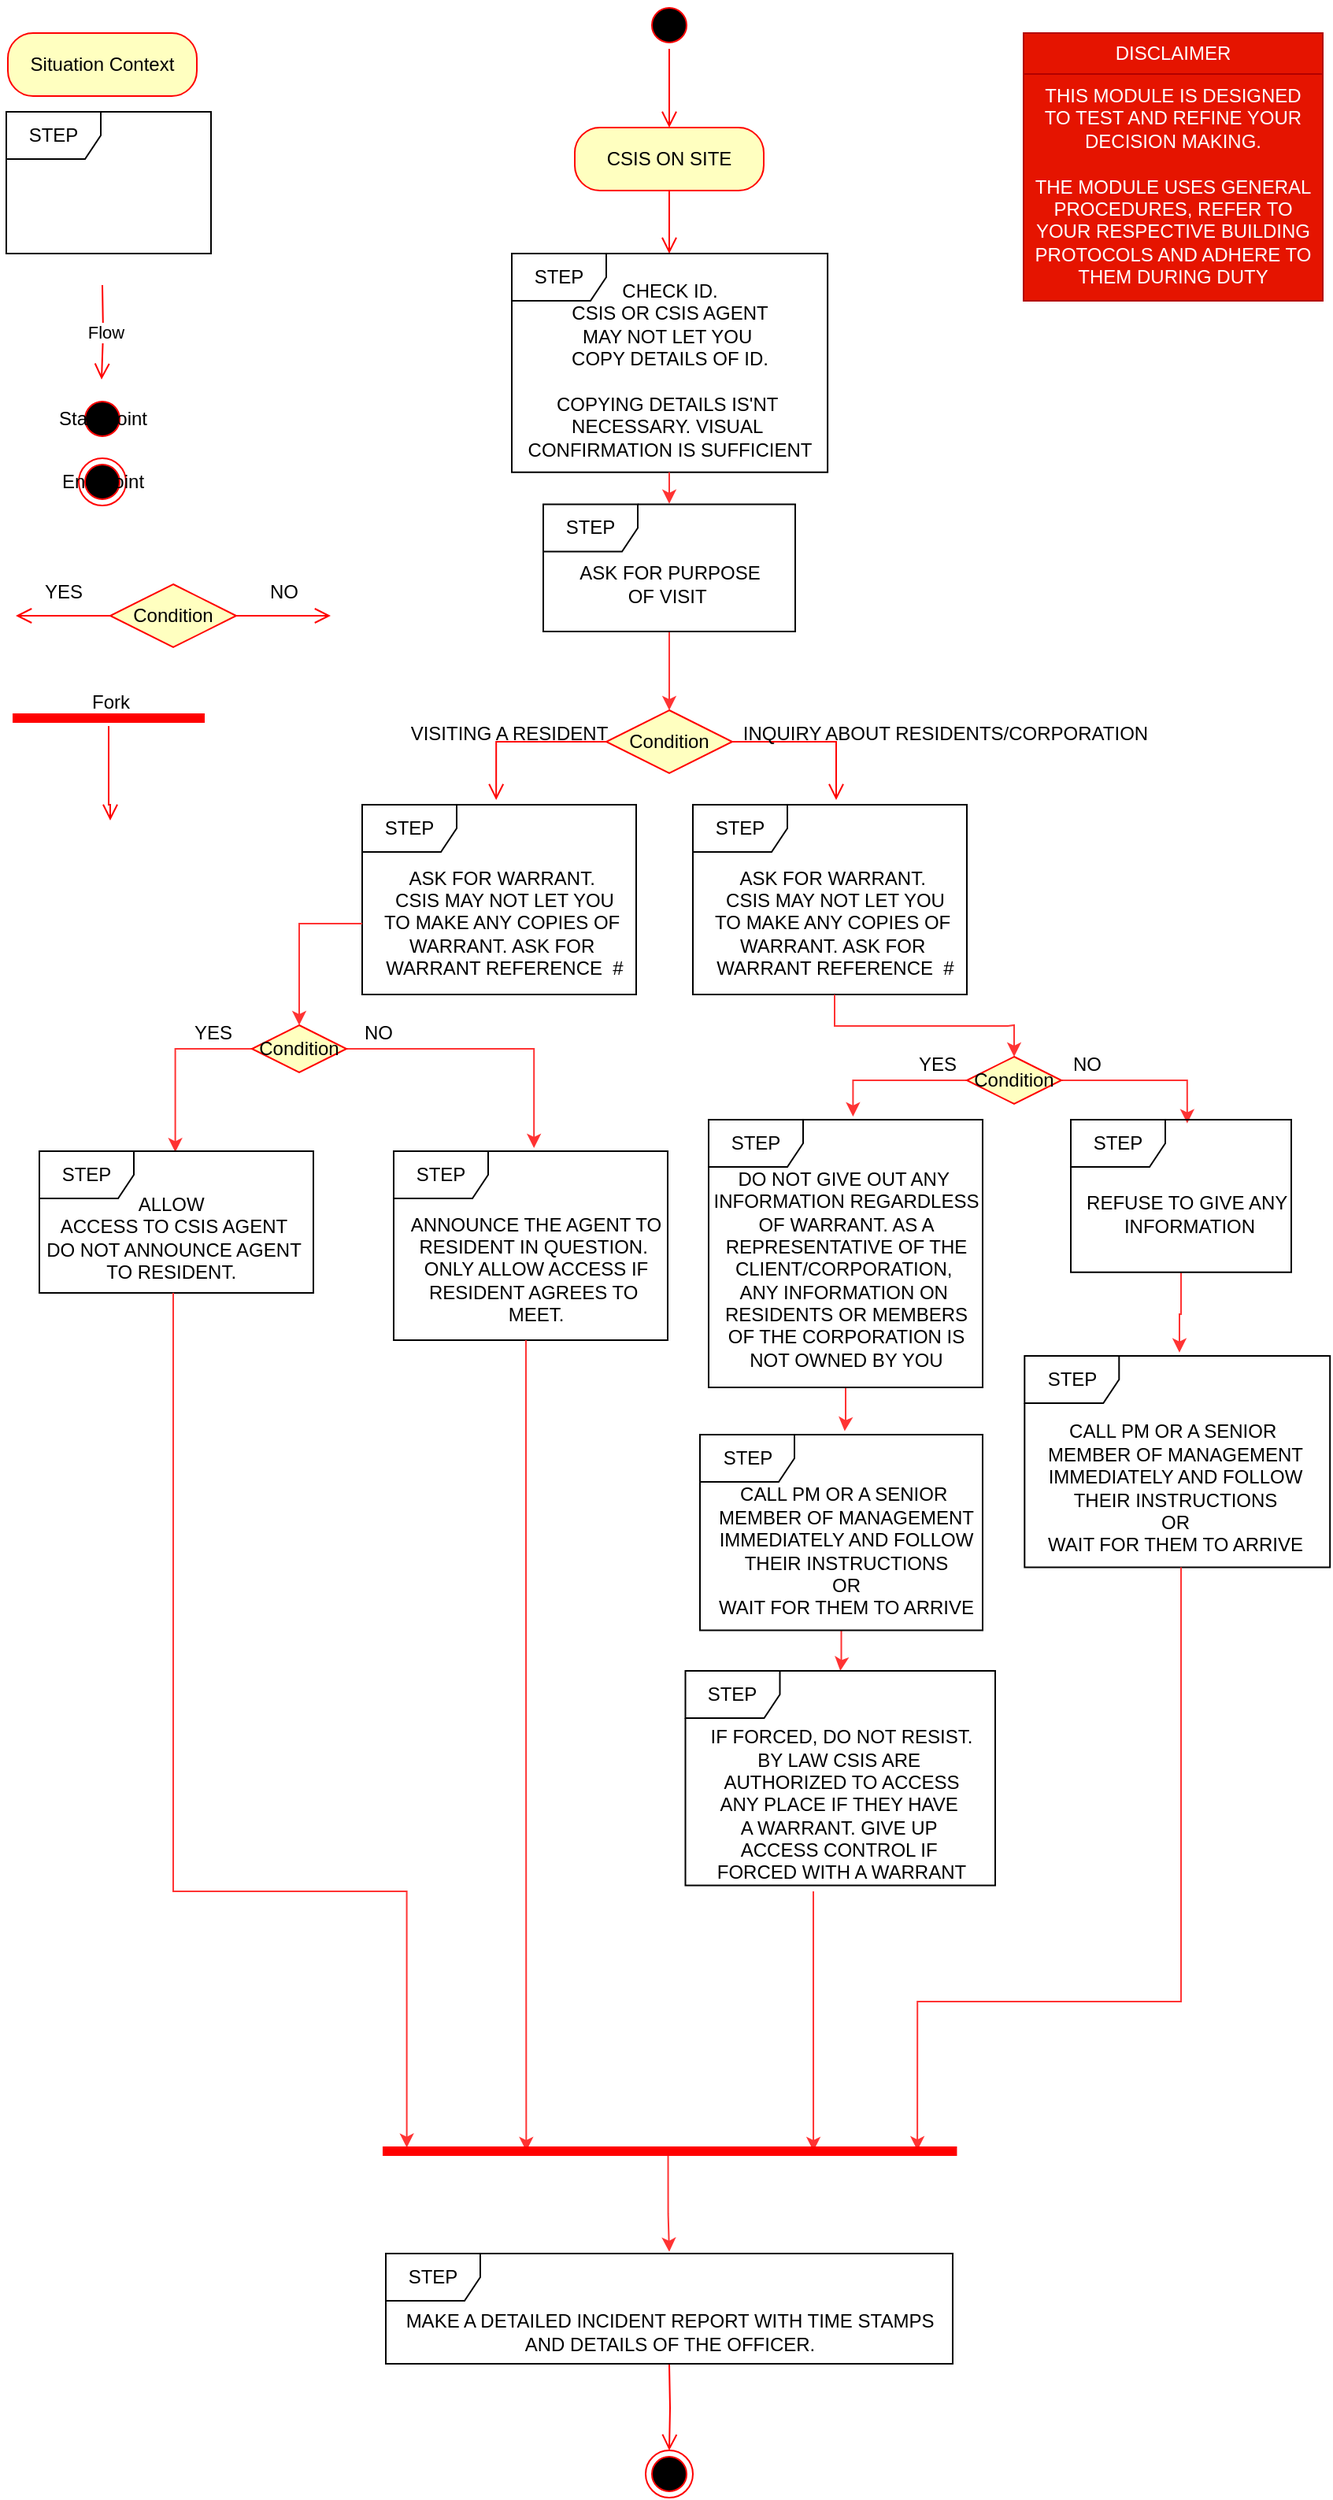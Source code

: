 <mxfile version="21.6.8" type="github">
  <diagram name="Page-1" id="PpGObVuuj9lXzz43K-J1">
    <mxGraphModel dx="1247" dy="652" grid="1" gridSize="10" guides="1" tooltips="1" connect="1" arrows="1" fold="1" page="1" pageScale="1" pageWidth="850" pageHeight="1100" math="0" shadow="0">
      <root>
        <mxCell id="0" />
        <mxCell id="1" parent="0" />
        <mxCell id="gSgMgz3xM-S9q34QX063-23" value="" style="ellipse;html=1;shape=startState;fillColor=#000000;strokeColor=#ff0000;" vertex="1" parent="1">
          <mxGeometry x="410" width="30" height="30" as="geometry" />
        </mxCell>
        <mxCell id="gSgMgz3xM-S9q34QX063-24" value="" style="edgeStyle=orthogonalEdgeStyle;html=1;verticalAlign=bottom;endArrow=open;endSize=8;strokeColor=#ff0000;rounded=0;" edge="1" parent="1" source="gSgMgz3xM-S9q34QX063-23">
          <mxGeometry relative="1" as="geometry">
            <mxPoint x="425" y="80" as="targetPoint" />
          </mxGeometry>
        </mxCell>
        <mxCell id="gSgMgz3xM-S9q34QX063-25" value="CSIS ON SITE" style="rounded=1;whiteSpace=wrap;html=1;arcSize=40;fontColor=#000000;fillColor=#ffffc0;strokeColor=#ff0000;" vertex="1" parent="1">
          <mxGeometry x="365" y="80" width="120" height="40" as="geometry" />
        </mxCell>
        <mxCell id="gSgMgz3xM-S9q34QX063-26" value="" style="edgeStyle=orthogonalEdgeStyle;html=1;verticalAlign=bottom;endArrow=open;endSize=8;strokeColor=#ff0000;rounded=0;" edge="1" parent="1" source="gSgMgz3xM-S9q34QX063-25">
          <mxGeometry relative="1" as="geometry">
            <mxPoint x="425" y="160" as="targetPoint" />
          </mxGeometry>
        </mxCell>
        <mxCell id="gSgMgz3xM-S9q34QX063-27" value="Situation Context" style="rounded=1;whiteSpace=wrap;html=1;arcSize=40;fontColor=#000000;fillColor=#ffffc0;strokeColor=#ff0000;" vertex="1" parent="1">
          <mxGeometry x="5" y="20" width="120" height="40" as="geometry" />
        </mxCell>
        <mxCell id="gSgMgz3xM-S9q34QX063-28" value="" style="edgeStyle=orthogonalEdgeStyle;html=1;verticalAlign=bottom;endArrow=open;endSize=8;strokeColor=#ff0000;rounded=0;" edge="1" parent="1">
          <mxGeometry relative="1" as="geometry">
            <mxPoint x="64.5" y="240" as="targetPoint" />
            <mxPoint x="65" y="180" as="sourcePoint" />
          </mxGeometry>
        </mxCell>
        <mxCell id="gSgMgz3xM-S9q34QX063-29" value="Flow" style="edgeLabel;html=1;align=center;verticalAlign=middle;resizable=0;points=[];" vertex="1" connectable="0" parent="gSgMgz3xM-S9q34QX063-28">
          <mxGeometry x="-0.333" y="3" relative="1" as="geometry">
            <mxPoint x="-2" y="10" as="offset" />
          </mxGeometry>
        </mxCell>
        <mxCell id="gSgMgz3xM-S9q34QX063-30" value="Start Point" style="ellipse;html=1;shape=startState;fillColor=#000000;strokeColor=#ff0000;" vertex="1" parent="1">
          <mxGeometry x="50" y="250" width="30" height="30" as="geometry" />
        </mxCell>
        <mxCell id="gSgMgz3xM-S9q34QX063-31" value="End Point" style="ellipse;html=1;shape=endState;fillColor=#000000;strokeColor=#ff0000;" vertex="1" parent="1">
          <mxGeometry x="50" y="290" width="30" height="30" as="geometry" />
        </mxCell>
        <mxCell id="gSgMgz3xM-S9q34QX063-32" value="DISCLAIMER" style="swimlane;fontStyle=0;childLayout=stackLayout;horizontal=1;startSize=26;fillColor=#e51400;horizontalStack=0;resizeParent=1;resizeParentMax=0;resizeLast=0;collapsible=1;marginBottom=0;whiteSpace=wrap;html=1;fontColor=#ffffff;strokeColor=#B20000;" vertex="1" parent="1">
          <mxGeometry x="650" y="20" width="190" height="170" as="geometry" />
        </mxCell>
        <mxCell id="gSgMgz3xM-S9q34QX063-33" value="THIS MODULE IS DESIGNED TO TEST AND REFINE YOUR DECISION MAKING. &lt;br&gt;&lt;br&gt;THE MODULE USES GENERAL PROCEDURES, REFER TO YOUR RESPECTIVE BUILDING PROTOCOLS AND ADHERE TO THEM DURING DUTY" style="text;strokeColor=#B20000;fillColor=#e51400;align=center;verticalAlign=top;spacingLeft=4;spacingRight=4;overflow=hidden;rotatable=0;points=[[0,0.5],[1,0.5]];portConstraint=eastwest;whiteSpace=wrap;html=1;fontColor=#ffffff;" vertex="1" parent="gSgMgz3xM-S9q34QX063-32">
          <mxGeometry y="26" width="190" height="144" as="geometry" />
        </mxCell>
        <mxCell id="gSgMgz3xM-S9q34QX063-34" value="" style="shape=line;html=1;strokeWidth=6;strokeColor=#ff0000;" vertex="1" parent="1">
          <mxGeometry x="8" y="450" width="122" height="10" as="geometry" />
        </mxCell>
        <mxCell id="gSgMgz3xM-S9q34QX063-35" value="" style="edgeStyle=orthogonalEdgeStyle;html=1;verticalAlign=bottom;endArrow=open;endSize=8;strokeColor=#ff0000;rounded=0;" edge="1" parent="1" source="gSgMgz3xM-S9q34QX063-34">
          <mxGeometry relative="1" as="geometry">
            <mxPoint x="70" y="520" as="targetPoint" />
            <Array as="points">
              <mxPoint x="69" y="510" />
              <mxPoint x="70" y="510" />
            </Array>
          </mxGeometry>
        </mxCell>
        <mxCell id="gSgMgz3xM-S9q34QX063-36" value="Fork" style="text;html=1;align=center;verticalAlign=middle;resizable=0;points=[];autosize=1;strokeColor=none;fillColor=none;" vertex="1" parent="1">
          <mxGeometry x="45" y="430" width="50" height="30" as="geometry" />
        </mxCell>
        <mxCell id="gSgMgz3xM-S9q34QX063-37" value="Condition" style="rhombus;whiteSpace=wrap;html=1;fontColor=#000000;fillColor=#ffffc0;strokeColor=#ff0000;" vertex="1" parent="1">
          <mxGeometry x="70" y="370" width="80" height="40" as="geometry" />
        </mxCell>
        <mxCell id="gSgMgz3xM-S9q34QX063-38" value="" style="edgeStyle=orthogonalEdgeStyle;html=1;align=left;verticalAlign=bottom;endArrow=open;endSize=8;strokeColor=#ff0000;rounded=0;" edge="1" parent="1" source="gSgMgz3xM-S9q34QX063-37">
          <mxGeometry x="-0.255" y="10" relative="1" as="geometry">
            <mxPoint x="210" y="390" as="targetPoint" />
            <mxPoint as="offset" />
          </mxGeometry>
        </mxCell>
        <mxCell id="gSgMgz3xM-S9q34QX063-39" value="" style="edgeStyle=orthogonalEdgeStyle;html=1;align=left;verticalAlign=top;endArrow=open;endSize=8;strokeColor=#ff0000;rounded=0;" edge="1" parent="1">
          <mxGeometry x="0.2" y="60" relative="1" as="geometry">
            <mxPoint x="10" y="390" as="targetPoint" />
            <mxPoint x="70" y="390" as="sourcePoint" />
            <Array as="points">
              <mxPoint x="70" y="390" />
              <mxPoint x="70" y="390" />
            </Array>
            <mxPoint as="offset" />
          </mxGeometry>
        </mxCell>
        <mxCell id="gSgMgz3xM-S9q34QX063-40" value="YES" style="text;html=1;align=center;verticalAlign=middle;resizable=0;points=[];autosize=1;strokeColor=none;fillColor=none;" vertex="1" parent="1">
          <mxGeometry x="15" y="360" width="50" height="30" as="geometry" />
        </mxCell>
        <mxCell id="gSgMgz3xM-S9q34QX063-41" value="NO" style="text;html=1;align=center;verticalAlign=middle;resizable=0;points=[];autosize=1;strokeColor=none;fillColor=none;" vertex="1" parent="1">
          <mxGeometry x="160" y="360" width="40" height="30" as="geometry" />
        </mxCell>
        <mxCell id="gSgMgz3xM-S9q34QX063-42" value="STEP" style="shape=umlFrame;whiteSpace=wrap;html=1;pointerEvents=0;" vertex="1" parent="1">
          <mxGeometry x="4" y="70" width="130" height="90" as="geometry" />
        </mxCell>
        <mxCell id="gSgMgz3xM-S9q34QX063-43" value="STEP" style="shape=umlFrame;whiteSpace=wrap;html=1;pointerEvents=0;" vertex="1" parent="1">
          <mxGeometry x="325" y="160" width="200.56" height="138.85" as="geometry" />
        </mxCell>
        <mxCell id="gSgMgz3xM-S9q34QX063-103" style="edgeStyle=orthogonalEdgeStyle;rounded=0;orthogonalLoop=1;jettySize=auto;html=1;entryX=0.496;entryY=0.001;entryDx=0;entryDy=0;entryPerimeter=0;strokeColor=#FF3333;" edge="1" parent="1" source="gSgMgz3xM-S9q34QX063-44" target="gSgMgz3xM-S9q34QX063-45">
          <mxGeometry relative="1" as="geometry" />
        </mxCell>
        <mxCell id="gSgMgz3xM-S9q34QX063-44" value="CHECK ID.&lt;br&gt;CSIS OR CSIS AGENT&lt;br&gt;MAY NOT LET YOU&amp;nbsp;&lt;br&gt;COPY DETAILS OF ID.&lt;br&gt;&lt;br&gt;COPYING DETAILS IS&#39;NT&amp;nbsp;&lt;br&gt;NECESSARY. VISUAL&amp;nbsp;&lt;br&gt;CONFIRMATION IS SUFFICIENT" style="text;html=1;align=center;verticalAlign=middle;resizable=0;points=[];autosize=1;strokeColor=none;fillColor=none;" vertex="1" parent="1">
          <mxGeometry x="325" y="168.85" width="200" height="130" as="geometry" />
        </mxCell>
        <mxCell id="gSgMgz3xM-S9q34QX063-53" style="edgeStyle=orthogonalEdgeStyle;rounded=0;orthogonalLoop=1;jettySize=auto;html=1;entryX=0.5;entryY=0;entryDx=0;entryDy=0;strokeColor=#FF3333;" edge="1" parent="1" source="gSgMgz3xM-S9q34QX063-45" target="gSgMgz3xM-S9q34QX063-48">
          <mxGeometry relative="1" as="geometry" />
        </mxCell>
        <mxCell id="gSgMgz3xM-S9q34QX063-45" value="STEP" style="shape=umlFrame;whiteSpace=wrap;html=1;pointerEvents=0;" vertex="1" parent="1">
          <mxGeometry x="345" y="319.23" width="160" height="80.77" as="geometry" />
        </mxCell>
        <mxCell id="gSgMgz3xM-S9q34QX063-46" value="ASK FOR PURPOSE &lt;br&gt;OF VISIT&amp;nbsp;" style="text;html=1;align=center;verticalAlign=middle;resizable=0;points=[];autosize=1;strokeColor=none;fillColor=none;" vertex="1" parent="1">
          <mxGeometry x="355.28" y="350" width="140" height="40" as="geometry" />
        </mxCell>
        <mxCell id="gSgMgz3xM-S9q34QX063-47" value="STEP" style="shape=umlFrame;whiteSpace=wrap;html=1;pointerEvents=0;" vertex="1" parent="1">
          <mxGeometry x="230" y="510" width="174" height="120.46" as="geometry" />
        </mxCell>
        <mxCell id="gSgMgz3xM-S9q34QX063-48" value="Condition" style="rhombus;whiteSpace=wrap;html=1;fontColor=#000000;fillColor=#ffffc0;strokeColor=#ff0000;" vertex="1" parent="1">
          <mxGeometry x="385" y="450" width="80" height="40" as="geometry" />
        </mxCell>
        <mxCell id="gSgMgz3xM-S9q34QX063-49" value="" style="edgeStyle=orthogonalEdgeStyle;html=1;align=left;verticalAlign=bottom;endArrow=open;endSize=8;strokeColor=#ff0000;rounded=0;entryX=0.523;entryY=-0.025;entryDx=0;entryDy=0;entryPerimeter=0;" edge="1" parent="1" source="gSgMgz3xM-S9q34QX063-48" target="gSgMgz3xM-S9q34QX063-55">
          <mxGeometry x="-0.255" y="10" relative="1" as="geometry">
            <mxPoint x="525" y="470" as="targetPoint" />
            <mxPoint as="offset" />
            <Array as="points">
              <mxPoint x="531" y="470" />
            </Array>
          </mxGeometry>
        </mxCell>
        <mxCell id="gSgMgz3xM-S9q34QX063-50" value="" style="edgeStyle=orthogonalEdgeStyle;html=1;align=left;verticalAlign=top;endArrow=open;endSize=8;strokeColor=#ff0000;rounded=0;entryX=0.489;entryY=-0.025;entryDx=0;entryDy=0;entryPerimeter=0;" edge="1" parent="1" target="gSgMgz3xM-S9q34QX063-47">
          <mxGeometry x="0.2" y="60" relative="1" as="geometry">
            <mxPoint x="325" y="470" as="targetPoint" />
            <mxPoint x="385" y="470" as="sourcePoint" />
            <Array as="points">
              <mxPoint x="315" y="470" />
            </Array>
            <mxPoint as="offset" />
          </mxGeometry>
        </mxCell>
        <mxCell id="gSgMgz3xM-S9q34QX063-51" value="VISITING A RESIDENT" style="text;html=1;align=center;verticalAlign=middle;resizable=0;points=[];autosize=1;strokeColor=none;fillColor=none;" vertex="1" parent="1">
          <mxGeometry x="247.5" y="450" width="150" height="30" as="geometry" />
        </mxCell>
        <mxCell id="gSgMgz3xM-S9q34QX063-52" value="INQUIRY ABOUT RESIDENTS/CORPORATION" style="text;html=1;align=center;verticalAlign=middle;resizable=0;points=[];autosize=1;strokeColor=none;fillColor=none;" vertex="1" parent="1">
          <mxGeometry x="460" y="450" width="280" height="30" as="geometry" />
        </mxCell>
        <mxCell id="gSgMgz3xM-S9q34QX063-64" style="edgeStyle=orthogonalEdgeStyle;rounded=0;orthogonalLoop=1;jettySize=auto;html=1;strokeColor=#FF3333;" edge="1" parent="1" source="gSgMgz3xM-S9q34QX063-54" target="gSgMgz3xM-S9q34QX063-58">
          <mxGeometry relative="1" as="geometry" />
        </mxCell>
        <mxCell id="gSgMgz3xM-S9q34QX063-54" value="ASK FOR WARRANT.&amp;nbsp;&lt;br&gt;CSIS MAY NOT LET YOU&lt;br&gt;TO MAKE ANY COPIES OF&amp;nbsp;&lt;br&gt;WARRANT. ASK FOR&amp;nbsp;&lt;br&gt;WARRANT REFERENCE&amp;nbsp; #" style="text;html=1;align=center;verticalAlign=middle;resizable=0;points=[];autosize=1;strokeColor=none;fillColor=none;" vertex="1" parent="1">
          <mxGeometry x="230" y="540.46" width="180" height="90" as="geometry" />
        </mxCell>
        <mxCell id="gSgMgz3xM-S9q34QX063-55" value="STEP" style="shape=umlFrame;whiteSpace=wrap;html=1;pointerEvents=0;" vertex="1" parent="1">
          <mxGeometry x="440" y="510" width="174" height="120.46" as="geometry" />
        </mxCell>
        <mxCell id="gSgMgz3xM-S9q34QX063-67" style="edgeStyle=orthogonalEdgeStyle;rounded=0;orthogonalLoop=1;jettySize=auto;html=1;entryX=0.5;entryY=0;entryDx=0;entryDy=0;strokeColor=#FF3333;" edge="1" parent="1" source="gSgMgz3xM-S9q34QX063-56" target="gSgMgz3xM-S9q34QX063-66">
          <mxGeometry relative="1" as="geometry" />
        </mxCell>
        <mxCell id="gSgMgz3xM-S9q34QX063-56" value="ASK FOR WARRANT.&amp;nbsp;&lt;br&gt;CSIS MAY NOT LET YOU&lt;br&gt;TO MAKE ANY COPIES OF&amp;nbsp;&lt;br&gt;WARRANT. ASK FOR&amp;nbsp;&lt;br&gt;WARRANT REFERENCE&amp;nbsp; #" style="text;html=1;align=center;verticalAlign=middle;resizable=0;points=[];autosize=1;strokeColor=none;fillColor=none;" vertex="1" parent="1">
          <mxGeometry x="440" y="540.46" width="180" height="90" as="geometry" />
        </mxCell>
        <mxCell id="gSgMgz3xM-S9q34QX063-87" style="edgeStyle=orthogonalEdgeStyle;rounded=0;orthogonalLoop=1;jettySize=auto;html=1;entryX=0.496;entryY=0.007;entryDx=0;entryDy=0;entryPerimeter=0;strokeColor=#FF3333;" edge="1" parent="1" source="gSgMgz3xM-S9q34QX063-58" target="gSgMgz3xM-S9q34QX063-68">
          <mxGeometry relative="1" as="geometry">
            <Array as="points">
              <mxPoint x="111" y="665" />
            </Array>
          </mxGeometry>
        </mxCell>
        <mxCell id="gSgMgz3xM-S9q34QX063-88" style="edgeStyle=orthogonalEdgeStyle;rounded=0;orthogonalLoop=1;jettySize=auto;html=1;exitX=1;exitY=0.5;exitDx=0;exitDy=0;entryX=0.512;entryY=-0.017;entryDx=0;entryDy=0;entryPerimeter=0;strokeColor=#FF3333;" edge="1" parent="1" source="gSgMgz3xM-S9q34QX063-58" target="gSgMgz3xM-S9q34QX063-71">
          <mxGeometry relative="1" as="geometry" />
        </mxCell>
        <mxCell id="gSgMgz3xM-S9q34QX063-58" value="Condition" style="rhombus;whiteSpace=wrap;html=1;fontColor=#000000;fillColor=#ffffc0;strokeColor=#ff0000;" vertex="1" parent="1">
          <mxGeometry x="160" y="650" width="60" height="30" as="geometry" />
        </mxCell>
        <mxCell id="gSgMgz3xM-S9q34QX063-61" value="YES" style="text;html=1;align=center;verticalAlign=middle;resizable=0;points=[];autosize=1;strokeColor=none;fillColor=none;" vertex="1" parent="1">
          <mxGeometry x="110" y="640" width="50" height="30" as="geometry" />
        </mxCell>
        <mxCell id="gSgMgz3xM-S9q34QX063-62" value="NO" style="text;html=1;align=center;verticalAlign=middle;resizable=0;points=[];autosize=1;strokeColor=none;fillColor=none;" vertex="1" parent="1">
          <mxGeometry x="220" y="640" width="40" height="30" as="geometry" />
        </mxCell>
        <mxCell id="gSgMgz3xM-S9q34QX063-89" style="edgeStyle=orthogonalEdgeStyle;rounded=0;orthogonalLoop=1;jettySize=auto;html=1;entryX=0.527;entryY=-0.012;entryDx=0;entryDy=0;entryPerimeter=0;strokeColor=#FF3333;" edge="1" parent="1" source="gSgMgz3xM-S9q34QX063-66" target="gSgMgz3xM-S9q34QX063-76">
          <mxGeometry relative="1" as="geometry">
            <Array as="points">
              <mxPoint x="542" y="685" />
            </Array>
          </mxGeometry>
        </mxCell>
        <mxCell id="gSgMgz3xM-S9q34QX063-90" style="edgeStyle=orthogonalEdgeStyle;rounded=0;orthogonalLoop=1;jettySize=auto;html=1;entryX=0.528;entryY=0.024;entryDx=0;entryDy=0;entryPerimeter=0;strokeColor=#FF3333;" edge="1" parent="1" source="gSgMgz3xM-S9q34QX063-66" target="gSgMgz3xM-S9q34QX063-81">
          <mxGeometry relative="1" as="geometry" />
        </mxCell>
        <mxCell id="gSgMgz3xM-S9q34QX063-66" value="Condition" style="rhombus;whiteSpace=wrap;html=1;fontColor=#000000;fillColor=#ffffc0;strokeColor=#ff0000;" vertex="1" parent="1">
          <mxGeometry x="614" y="670" width="60" height="30" as="geometry" />
        </mxCell>
        <mxCell id="gSgMgz3xM-S9q34QX063-68" value="STEP" style="shape=umlFrame;whiteSpace=wrap;html=1;pointerEvents=0;" vertex="1" parent="1">
          <mxGeometry x="25" y="730" width="174" height="90" as="geometry" />
        </mxCell>
        <mxCell id="gSgMgz3xM-S9q34QX063-109" style="edgeStyle=orthogonalEdgeStyle;rounded=0;orthogonalLoop=1;jettySize=auto;html=1;entryX=0.042;entryY=0.428;entryDx=0;entryDy=0;entryPerimeter=0;strokeColor=#FF3333;" edge="1" parent="1" source="gSgMgz3xM-S9q34QX063-70" target="gSgMgz3xM-S9q34QX063-104">
          <mxGeometry relative="1" as="geometry">
            <Array as="points">
              <mxPoint x="110" y="1200" />
              <mxPoint x="258" y="1200" />
            </Array>
          </mxGeometry>
        </mxCell>
        <mxCell id="gSgMgz3xM-S9q34QX063-70" value="ALLOW&amp;nbsp;&lt;br style=&quot;border-color: var(--border-color);&quot;&gt;ACCESS TO CSIS AGENT&lt;br&gt;DO NOT ANNOUNCE AGENT&lt;br&gt;TO RESIDENT.&amp;nbsp;" style="text;html=1;align=center;verticalAlign=middle;resizable=0;points=[];autosize=1;strokeColor=none;fillColor=none;" vertex="1" parent="1">
          <mxGeometry x="15" y="750" width="190" height="70" as="geometry" />
        </mxCell>
        <mxCell id="gSgMgz3xM-S9q34QX063-71" value="STEP" style="shape=umlFrame;whiteSpace=wrap;html=1;pointerEvents=0;" vertex="1" parent="1">
          <mxGeometry x="250" y="730" width="174" height="120" as="geometry" />
        </mxCell>
        <mxCell id="gSgMgz3xM-S9q34QX063-110" style="edgeStyle=orthogonalEdgeStyle;rounded=0;orthogonalLoop=1;jettySize=auto;html=1;entryX=0.25;entryY=0.5;entryDx=0;entryDy=0;entryPerimeter=0;strokeColor=#FF3333;" edge="1" parent="1" source="gSgMgz3xM-S9q34QX063-72" target="gSgMgz3xM-S9q34QX063-104">
          <mxGeometry relative="1" as="geometry">
            <Array as="points">
              <mxPoint x="334" y="970" />
              <mxPoint x="334" y="970" />
            </Array>
          </mxGeometry>
        </mxCell>
        <mxCell id="gSgMgz3xM-S9q34QX063-72" value="ANNOUNCE THE AGENT TO&lt;br&gt;RESIDENT IN QUESTION.&amp;nbsp;&lt;br&gt;ONLY ALLOW ACCESS IF&lt;br&gt;RESIDENT AGREES TO&amp;nbsp;&lt;br&gt;MEET." style="text;html=1;align=center;verticalAlign=middle;resizable=0;points=[];autosize=1;strokeColor=none;fillColor=none;" vertex="1" parent="1">
          <mxGeometry x="250" y="760" width="180" height="90" as="geometry" />
        </mxCell>
        <mxCell id="gSgMgz3xM-S9q34QX063-95" style="edgeStyle=orthogonalEdgeStyle;rounded=0;orthogonalLoop=1;jettySize=auto;html=1;entryX=0.5;entryY=0;entryDx=0;entryDy=0;entryPerimeter=0;strokeColor=#FF3333;" edge="1" parent="1" source="gSgMgz3xM-S9q34QX063-73" target="gSgMgz3xM-S9q34QX063-79">
          <mxGeometry relative="1" as="geometry" />
        </mxCell>
        <mxCell id="gSgMgz3xM-S9q34QX063-73" value="STEP" style="shape=umlFrame;whiteSpace=wrap;html=1;pointerEvents=0;" vertex="1" parent="1">
          <mxGeometry x="444.5" y="910" width="179.5" height="124.27" as="geometry" />
        </mxCell>
        <mxCell id="gSgMgz3xM-S9q34QX063-97" style="edgeStyle=orthogonalEdgeStyle;rounded=0;orthogonalLoop=1;jettySize=auto;html=1;entryX=0.512;entryY=-0.018;entryDx=0;entryDy=0;entryPerimeter=0;strokeColor=#FF3333;" edge="1" parent="1" source="gSgMgz3xM-S9q34QX063-76" target="gSgMgz3xM-S9q34QX063-73">
          <mxGeometry relative="1" as="geometry" />
        </mxCell>
        <mxCell id="gSgMgz3xM-S9q34QX063-76" value="STEP" style="shape=umlFrame;whiteSpace=wrap;html=1;pointerEvents=0;" vertex="1" parent="1">
          <mxGeometry x="450" y="710" width="174" height="170" as="geometry" />
        </mxCell>
        <mxCell id="gSgMgz3xM-S9q34QX063-77" value="DO NOT GIVE OUT ANY&amp;nbsp;&lt;br&gt;INFORMATION REGARDLESS&lt;br&gt;OF WARRANT. AS A&lt;br&gt;REPRESENTATIVE OF THE&lt;br&gt;CLIENT/CORPORATION,&amp;nbsp;&lt;br&gt;ANY INFORMATION ON&amp;nbsp;&lt;br&gt;RESIDENTS OR MEMBERS&lt;br&gt;OF THE CORPORATION IS&lt;br&gt;NOT OWNED BY YOU" style="text;html=1;align=center;verticalAlign=middle;resizable=0;points=[];autosize=1;strokeColor=none;fillColor=none;" vertex="1" parent="1">
          <mxGeometry x="442" y="735" width="190" height="140" as="geometry" />
        </mxCell>
        <mxCell id="gSgMgz3xM-S9q34QX063-78" value="CALL PM OR A SENIOR&amp;nbsp;&lt;br&gt;MEMBER OF MANAGEMENT&lt;br&gt;IMMEDIATELY AND FOLLOW &lt;br&gt;THEIR INSTRUCTIONS&lt;br&gt;OR&lt;br&gt;WAIT FOR THEM TO ARRIVE" style="text;html=1;align=center;verticalAlign=middle;resizable=0;points=[];autosize=1;strokeColor=none;fillColor=none;" vertex="1" parent="1">
          <mxGeometry x="442" y="934.27" width="190" height="100" as="geometry" />
        </mxCell>
        <mxCell id="gSgMgz3xM-S9q34QX063-79" value="STEP" style="shape=umlFrame;whiteSpace=wrap;html=1;pointerEvents=0;" vertex="1" parent="1">
          <mxGeometry x="435.25" y="1060" width="196.75" height="136.21" as="geometry" />
        </mxCell>
        <mxCell id="gSgMgz3xM-S9q34QX063-111" style="edgeStyle=orthogonalEdgeStyle;rounded=0;orthogonalLoop=1;jettySize=auto;html=1;entryX=0.75;entryY=0.5;entryDx=0;entryDy=0;entryPerimeter=0;strokeColor=#FF3333;" edge="1" parent="1" source="gSgMgz3xM-S9q34QX063-80" target="gSgMgz3xM-S9q34QX063-104">
          <mxGeometry relative="1" as="geometry">
            <Array as="points">
              <mxPoint x="517" y="1275" />
            </Array>
          </mxGeometry>
        </mxCell>
        <mxCell id="gSgMgz3xM-S9q34QX063-80" value="IF FORCED, DO NOT RESIST.&lt;br&gt;BY LAW CSIS ARE&amp;nbsp;&lt;br&gt;AUTHORIZED TO ACCESS&lt;br&gt;ANY PLACE IF THEY HAVE&amp;nbsp;&lt;br&gt;A WARRANT. GIVE UP&amp;nbsp;&lt;br&gt;ACCESS CONTROL IF&amp;nbsp;&lt;br&gt;FORCED WITH A WARRANT" style="text;html=1;align=center;verticalAlign=middle;resizable=0;points=[];autosize=1;strokeColor=none;fillColor=none;" vertex="1" parent="1">
          <mxGeometry x="438.62" y="1090" width="190" height="110" as="geometry" />
        </mxCell>
        <mxCell id="gSgMgz3xM-S9q34QX063-98" style="edgeStyle=orthogonalEdgeStyle;rounded=0;orthogonalLoop=1;jettySize=auto;html=1;entryX=0.507;entryY=-0.016;entryDx=0;entryDy=0;entryPerimeter=0;strokeColor=#FF3333;" edge="1" parent="1" source="gSgMgz3xM-S9q34QX063-81" target="gSgMgz3xM-S9q34QX063-85">
          <mxGeometry relative="1" as="geometry" />
        </mxCell>
        <mxCell id="gSgMgz3xM-S9q34QX063-81" value="STEP" style="shape=umlFrame;whiteSpace=wrap;html=1;pointerEvents=0;" vertex="1" parent="1">
          <mxGeometry x="680" y="710" width="140" height="96.92" as="geometry" />
        </mxCell>
        <mxCell id="gSgMgz3xM-S9q34QX063-82" value="REFUSE TO GIVE ANY&amp;nbsp;&lt;br&gt;INFORMATION" style="text;html=1;align=center;verticalAlign=middle;resizable=0;points=[];autosize=1;strokeColor=none;fillColor=none;" vertex="1" parent="1">
          <mxGeometry x="680" y="750" width="150" height="40" as="geometry" />
        </mxCell>
        <mxCell id="gSgMgz3xM-S9q34QX063-85" value="STEP" style="shape=umlFrame;whiteSpace=wrap;html=1;pointerEvents=0;" vertex="1" parent="1">
          <mxGeometry x="650.65" y="860" width="193.94" height="134.27" as="geometry" />
        </mxCell>
        <mxCell id="gSgMgz3xM-S9q34QX063-112" style="edgeStyle=orthogonalEdgeStyle;rounded=0;orthogonalLoop=1;jettySize=auto;html=1;entryX=0.931;entryY=0.486;entryDx=0;entryDy=0;entryPerimeter=0;strokeColor=#FF3333;" edge="1" parent="1" source="gSgMgz3xM-S9q34QX063-86" target="gSgMgz3xM-S9q34QX063-104">
          <mxGeometry relative="1" as="geometry">
            <Array as="points">
              <mxPoint x="750" y="1270" />
              <mxPoint x="583" y="1270" />
            </Array>
          </mxGeometry>
        </mxCell>
        <mxCell id="gSgMgz3xM-S9q34QX063-86" value="CALL PM OR A SENIOR&amp;nbsp;&lt;br&gt;MEMBER OF MANAGEMENT&lt;br&gt;IMMEDIATELY AND FOLLOW &lt;br&gt;THEIR INSTRUCTIONS&lt;br&gt;OR&lt;br&gt;WAIT FOR THEM TO ARRIVE" style="text;html=1;align=center;verticalAlign=middle;resizable=0;points=[];autosize=1;strokeColor=none;fillColor=none;" vertex="1" parent="1">
          <mxGeometry x="650.65" y="894.27" width="190" height="100" as="geometry" />
        </mxCell>
        <mxCell id="gSgMgz3xM-S9q34QX063-99" value="YES" style="text;html=1;align=center;verticalAlign=middle;resizable=0;points=[];autosize=1;strokeColor=none;fillColor=none;" vertex="1" parent="1">
          <mxGeometry x="570" y="660" width="50" height="30" as="geometry" />
        </mxCell>
        <mxCell id="gSgMgz3xM-S9q34QX063-100" value="NO" style="text;html=1;align=center;verticalAlign=middle;resizable=0;points=[];autosize=1;strokeColor=none;fillColor=none;" vertex="1" parent="1">
          <mxGeometry x="670" y="660" width="40" height="30" as="geometry" />
        </mxCell>
        <mxCell id="gSgMgz3xM-S9q34QX063-114" style="edgeStyle=orthogonalEdgeStyle;rounded=0;orthogonalLoop=1;jettySize=auto;html=1;entryX=0.5;entryY=-0.016;entryDx=0;entryDy=0;entryPerimeter=0;exitX=0.497;exitY=0.573;exitDx=0;exitDy=0;exitPerimeter=0;strokeColor=#FF3333;" edge="1" parent="1" source="gSgMgz3xM-S9q34QX063-104" target="gSgMgz3xM-S9q34QX063-108">
          <mxGeometry relative="1" as="geometry" />
        </mxCell>
        <mxCell id="gSgMgz3xM-S9q34QX063-104" value="" style="shape=line;html=1;strokeWidth=6;strokeColor=#ff0000;" vertex="1" parent="1">
          <mxGeometry x="243.0" y="1350" width="364.72" height="29.9" as="geometry" />
        </mxCell>
        <mxCell id="gSgMgz3xM-S9q34QX063-105" value="" style="edgeStyle=orthogonalEdgeStyle;html=1;verticalAlign=bottom;endArrow=open;endSize=8;strokeColor=#ff0000;rounded=0;" edge="1" parent="1" target="gSgMgz3xM-S9q34QX063-106">
          <mxGeometry relative="1" as="geometry">
            <mxPoint x="425" y="1570" as="targetPoint" />
            <mxPoint x="425.0" y="1500" as="sourcePoint" />
          </mxGeometry>
        </mxCell>
        <mxCell id="gSgMgz3xM-S9q34QX063-106" value="" style="ellipse;html=1;shape=endState;fillColor=#000000;strokeColor=#ff0000;" vertex="1" parent="1">
          <mxGeometry x="410" y="1555" width="30" height="30" as="geometry" />
        </mxCell>
        <mxCell id="gSgMgz3xM-S9q34QX063-107" value="MAKE A DETAILED INCIDENT REPORT WITH TIME STAMPS &lt;br&gt;AND DETAILS OF THE OFFICER." style="text;html=1;align=center;verticalAlign=middle;resizable=0;points=[];autosize=1;strokeColor=none;fillColor=none;" vertex="1" parent="1">
          <mxGeometry x="245" y="1460" width="360" height="40" as="geometry" />
        </mxCell>
        <mxCell id="gSgMgz3xM-S9q34QX063-108" value="STEP" style="shape=umlFrame;whiteSpace=wrap;html=1;pointerEvents=0;" vertex="1" parent="1">
          <mxGeometry x="245" y="1430" width="360" height="70" as="geometry" />
        </mxCell>
      </root>
    </mxGraphModel>
  </diagram>
</mxfile>
